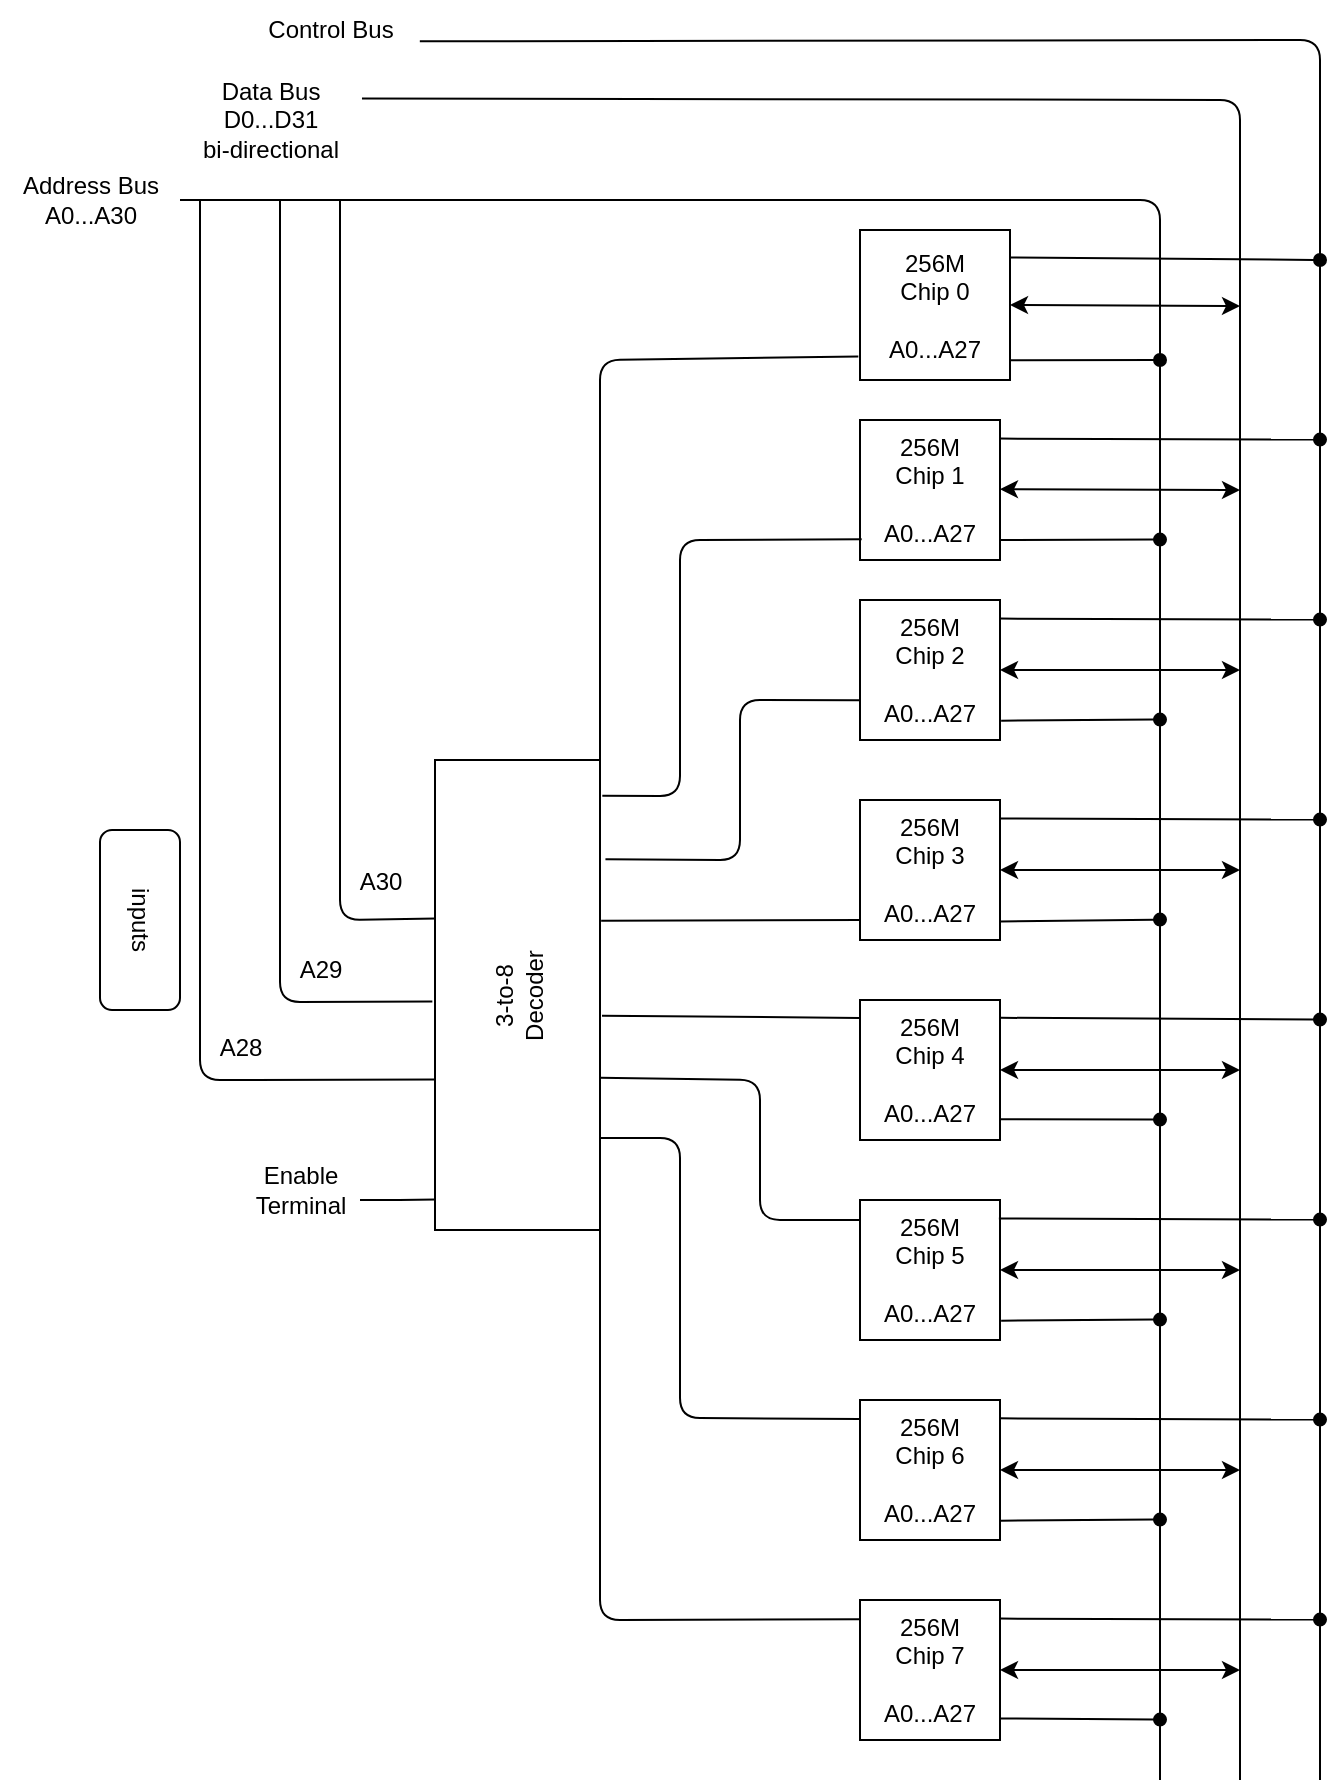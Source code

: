<mxfile>
    <diagram id="E7N28qEWIEuTFneOLCd9" name="Page-1">
        <mxGraphModel dx="756" dy="553" grid="1" gridSize="10" guides="1" tooltips="1" connect="1" arrows="1" fold="1" page="1" pageScale="1" pageWidth="850" pageHeight="1100" math="0" shadow="0">
            <root>
                <mxCell id="0"/>
                <mxCell id="1" parent="0"/>
                <mxCell id="2" value="3-to-8&lt;br&gt;Decoder" style="rounded=0;whiteSpace=wrap;html=1;rotation=-90;" vertex="1" parent="1">
                    <mxGeometry x="211.25" y="606.25" width="235" height="82.5" as="geometry"/>
                </mxCell>
                <mxCell id="3" value="" style="endArrow=none;html=1;entryX=0.663;entryY=0.006;entryDx=0;entryDy=0;entryPerimeter=0;" edge="1" parent="1" target="2">
                    <mxGeometry width="50" height="50" relative="1" as="geometry">
                        <mxPoint x="240" y="250" as="sourcePoint"/>
                        <mxPoint x="240" y="570" as="targetPoint"/>
                        <Array as="points">
                            <mxPoint x="240" y="610"/>
                        </Array>
                    </mxGeometry>
                </mxCell>
                <mxCell id="4" value="" style="endArrow=none;html=1;entryX=0.486;entryY=-0.016;entryDx=0;entryDy=0;entryPerimeter=0;" edge="1" parent="1" target="2">
                    <mxGeometry width="50" height="50" relative="1" as="geometry">
                        <mxPoint x="210" y="250" as="sourcePoint"/>
                        <mxPoint x="280" y="650" as="targetPoint"/>
                        <Array as="points">
                            <mxPoint x="210" y="651"/>
                        </Array>
                    </mxGeometry>
                </mxCell>
                <mxCell id="5" value="" style="endArrow=none;html=1;entryX=0.32;entryY=0.006;entryDx=0;entryDy=0;entryPerimeter=0;" edge="1" parent="1" target="2">
                    <mxGeometry width="50" height="50" relative="1" as="geometry">
                        <mxPoint x="170" y="250" as="sourcePoint"/>
                        <mxPoint x="250" y="700" as="targetPoint"/>
                        <Array as="points">
                            <mxPoint x="170" y="690"/>
                        </Array>
                    </mxGeometry>
                </mxCell>
                <mxCell id="6" value="256M&lt;br&gt;Chip 0&lt;br&gt;&lt;br&gt;A0...A27" style="whiteSpace=wrap;html=1;aspect=fixed;" vertex="1" parent="1">
                    <mxGeometry x="500" y="265" width="75" height="75" as="geometry"/>
                </mxCell>
                <mxCell id="7" value="256M&lt;br&gt;Chip 1&lt;br&gt;&lt;br&gt;A0...A27" style="whiteSpace=wrap;html=1;aspect=fixed;" vertex="1" parent="1">
                    <mxGeometry x="500" y="360" width="70" height="70" as="geometry"/>
                </mxCell>
                <mxCell id="8" value="256M&lt;br&gt;Chip 2&lt;br&gt;&lt;br&gt;A0...A27" style="whiteSpace=wrap;html=1;aspect=fixed;" vertex="1" parent="1">
                    <mxGeometry x="500" y="450" width="70" height="70" as="geometry"/>
                </mxCell>
                <mxCell id="9" value="256M&lt;br&gt;Chip 3&lt;br&gt;&lt;br&gt;A0...A27" style="whiteSpace=wrap;html=1;aspect=fixed;" vertex="1" parent="1">
                    <mxGeometry x="500" y="550" width="70" height="70" as="geometry"/>
                </mxCell>
                <mxCell id="10" value="256M&lt;br&gt;Chip 4&lt;br&gt;&lt;br&gt;A0...A27" style="whiteSpace=wrap;html=1;aspect=fixed;" vertex="1" parent="1">
                    <mxGeometry x="500" y="650" width="70" height="70" as="geometry"/>
                </mxCell>
                <mxCell id="11" value="256M&lt;br&gt;Chip 5&lt;br&gt;&lt;br&gt;A0...A27" style="whiteSpace=wrap;html=1;aspect=fixed;" vertex="1" parent="1">
                    <mxGeometry x="500" y="750" width="70" height="70" as="geometry"/>
                </mxCell>
                <mxCell id="12" value="256M&lt;br&gt;Chip 6&lt;br&gt;&lt;br&gt;A0...A27" style="whiteSpace=wrap;html=1;aspect=fixed;" vertex="1" parent="1">
                    <mxGeometry x="500" y="850" width="70" height="70" as="geometry"/>
                </mxCell>
                <mxCell id="13" value="256M&lt;br&gt;Chip 7&lt;br&gt;&lt;br&gt;A0...A27" style="whiteSpace=wrap;html=1;aspect=fixed;" vertex="1" parent="1">
                    <mxGeometry x="500" y="950" width="70" height="70" as="geometry"/>
                </mxCell>
                <mxCell id="14" value="A30" style="text;html=1;align=center;verticalAlign=middle;resizable=0;points=[];autosize=1;strokeColor=none;fillColor=none;" vertex="1" parent="1">
                    <mxGeometry x="240" y="576.25" width="40" height="30" as="geometry"/>
                </mxCell>
                <mxCell id="15" value="A29" style="text;html=1;align=center;verticalAlign=middle;resizable=0;points=[];autosize=1;strokeColor=none;fillColor=none;" vertex="1" parent="1">
                    <mxGeometry x="210" y="620" width="40" height="30" as="geometry"/>
                </mxCell>
                <mxCell id="16" value="A28" style="text;html=1;align=center;verticalAlign=middle;resizable=0;points=[];autosize=1;strokeColor=none;fillColor=none;" vertex="1" parent="1">
                    <mxGeometry x="170" y="658.75" width="40" height="30" as="geometry"/>
                </mxCell>
                <mxCell id="17" value="inputs" style="rounded=1;whiteSpace=wrap;html=1;rotation=90;align=center;" vertex="1" parent="1">
                    <mxGeometry x="95" y="590" width="90" height="40" as="geometry"/>
                </mxCell>
                <mxCell id="18" value="" style="endArrow=none;html=1;entryX=0.065;entryY=0.003;entryDx=0;entryDy=0;entryPerimeter=0;" edge="1" parent="1" target="2">
                    <mxGeometry width="50" height="50" relative="1" as="geometry">
                        <mxPoint x="250" y="750" as="sourcePoint"/>
                        <mxPoint x="297.995" y="699.8" as="targetPoint"/>
                        <Array as="points">
                            <mxPoint x="270" y="750"/>
                        </Array>
                    </mxGeometry>
                </mxCell>
                <mxCell id="19" value="Enable&lt;br&gt;Terminal" style="text;html=1;align=center;verticalAlign=middle;resizable=0;points=[];autosize=1;strokeColor=none;fillColor=none;" vertex="1" parent="1">
                    <mxGeometry x="185" y="725" width="70" height="40" as="geometry"/>
                </mxCell>
                <mxCell id="20" value="" style="endArrow=none;html=1;exitX=1;exitY=1;exitDx=0;exitDy=0;entryX=-0.011;entryY=0.843;entryDx=0;entryDy=0;entryPerimeter=0;" edge="1" parent="1" source="2" target="6">
                    <mxGeometry width="50" height="50" relative="1" as="geometry">
                        <mxPoint x="390" y="500" as="sourcePoint"/>
                        <mxPoint x="440" y="450" as="targetPoint"/>
                        <Array as="points">
                            <mxPoint x="370" y="330"/>
                        </Array>
                    </mxGeometry>
                </mxCell>
                <mxCell id="21" value="" style="endArrow=none;html=1;exitX=0.924;exitY=1.014;exitDx=0;exitDy=0;exitPerimeter=0;entryX=0.012;entryY=0.852;entryDx=0;entryDy=0;entryPerimeter=0;" edge="1" parent="1" source="2" target="7">
                    <mxGeometry width="50" height="50" relative="1" as="geometry">
                        <mxPoint x="410" y="520" as="sourcePoint"/>
                        <mxPoint x="460" y="470" as="targetPoint"/>
                        <Array as="points">
                            <mxPoint x="410" y="548"/>
                            <mxPoint x="410" y="420"/>
                        </Array>
                    </mxGeometry>
                </mxCell>
                <mxCell id="22" value="" style="endArrow=none;html=1;exitX=0.789;exitY=1.033;exitDx=0;exitDy=0;exitPerimeter=0;entryX=-0.005;entryY=0.716;entryDx=0;entryDy=0;entryPerimeter=0;" edge="1" parent="1" source="2" target="8">
                    <mxGeometry width="50" height="50" relative="1" as="geometry">
                        <mxPoint x="410" y="630" as="sourcePoint"/>
                        <mxPoint x="460" y="580" as="targetPoint"/>
                        <Array as="points">
                            <mxPoint x="440" y="580"/>
                            <mxPoint x="440" y="500"/>
                        </Array>
                    </mxGeometry>
                </mxCell>
                <mxCell id="23" value="" style="endArrow=none;html=1;exitX=0.658;exitY=1.007;exitDx=0;exitDy=0;exitPerimeter=0;" edge="1" parent="1" source="2">
                    <mxGeometry width="50" height="50" relative="1" as="geometry">
                        <mxPoint x="410" y="680" as="sourcePoint"/>
                        <mxPoint x="500" y="610" as="targetPoint"/>
                    </mxGeometry>
                </mxCell>
                <mxCell id="24" value="" style="endArrow=none;html=1;exitX=0.456;exitY=1.012;exitDx=0;exitDy=0;exitPerimeter=0;entryX=-0.004;entryY=0.128;entryDx=0;entryDy=0;entryPerimeter=0;" edge="1" parent="1" source="2" target="10">
                    <mxGeometry width="50" height="50" relative="1" as="geometry">
                        <mxPoint x="540" y="740" as="sourcePoint"/>
                        <mxPoint x="590" y="690" as="targetPoint"/>
                    </mxGeometry>
                </mxCell>
                <mxCell id="25" value="" style="endArrow=none;html=1;exitX=0.324;exitY=0.998;exitDx=0;exitDy=0;exitPerimeter=0;" edge="1" parent="1" source="2">
                    <mxGeometry width="50" height="50" relative="1" as="geometry">
                        <mxPoint x="460" y="830" as="sourcePoint"/>
                        <mxPoint x="500" y="760" as="targetPoint"/>
                        <Array as="points">
                            <mxPoint x="450" y="690"/>
                            <mxPoint x="450" y="760"/>
                        </Array>
                    </mxGeometry>
                </mxCell>
                <mxCell id="26" value="" style="endArrow=none;html=1;entryX=-0.004;entryY=0.135;entryDx=0;entryDy=0;entryPerimeter=0;" edge="1" parent="1" target="12">
                    <mxGeometry width="50" height="50" relative="1" as="geometry">
                        <mxPoint x="370" y="719" as="sourcePoint"/>
                        <mxPoint x="410" y="630" as="targetPoint"/>
                        <Array as="points">
                            <mxPoint x="410" y="719"/>
                            <mxPoint x="410" y="859"/>
                        </Array>
                    </mxGeometry>
                </mxCell>
                <mxCell id="27" value="" style="endArrow=none;html=1;entryX=-0.007;entryY=0.138;entryDx=0;entryDy=0;entryPerimeter=0;exitX=0;exitY=1;exitDx=0;exitDy=0;" edge="1" parent="1" source="2" target="13">
                    <mxGeometry width="50" height="50" relative="1" as="geometry">
                        <mxPoint x="370" y="770" as="sourcePoint"/>
                        <mxPoint x="420" y="770" as="targetPoint"/>
                        <Array as="points">
                            <mxPoint x="370" y="960"/>
                        </Array>
                    </mxGeometry>
                </mxCell>
                <mxCell id="29" value="" style="endArrow=none;html=1;" edge="1" parent="1">
                    <mxGeometry width="50" height="50" relative="1" as="geometry">
                        <mxPoint x="650" y="1040" as="sourcePoint"/>
                        <mxPoint x="160" y="250" as="targetPoint"/>
                        <Array as="points">
                            <mxPoint x="650" y="250"/>
                        </Array>
                    </mxGeometry>
                </mxCell>
                <mxCell id="31" value="" style="endArrow=none;html=1;entryX=1.011;entryY=0.32;entryDx=0;entryDy=0;entryPerimeter=0;" edge="1" parent="1" target="34">
                    <mxGeometry width="50" height="50" relative="1" as="geometry">
                        <mxPoint x="690" y="1040" as="sourcePoint"/>
                        <mxPoint x="260" y="200" as="targetPoint"/>
                        <Array as="points">
                            <mxPoint x="690" y="200"/>
                        </Array>
                    </mxGeometry>
                </mxCell>
                <mxCell id="32" value="" style="endArrow=none;html=1;entryX=0.999;entryY=0.689;entryDx=0;entryDy=0;entryPerimeter=0;" edge="1" parent="1" target="35">
                    <mxGeometry width="50" height="50" relative="1" as="geometry">
                        <mxPoint x="730" y="1040" as="sourcePoint"/>
                        <mxPoint x="280" y="170" as="targetPoint"/>
                        <Array as="points">
                            <mxPoint x="730" y="170"/>
                        </Array>
                    </mxGeometry>
                </mxCell>
                <mxCell id="33" value="Address Bus&lt;br&gt;A0...A30" style="text;html=1;align=center;verticalAlign=middle;resizable=0;points=[];autosize=1;strokeColor=none;fillColor=none;" vertex="1" parent="1">
                    <mxGeometry x="70" y="230" width="90" height="40" as="geometry"/>
                </mxCell>
                <mxCell id="34" value="Data Bus&lt;br&gt;D0...D31&lt;br&gt;bi-directional" style="text;html=1;align=center;verticalAlign=middle;resizable=0;points=[];autosize=1;strokeColor=none;fillColor=none;" vertex="1" parent="1">
                    <mxGeometry x="160" y="180" width="90" height="60" as="geometry"/>
                </mxCell>
                <mxCell id="35" value="Control Bus" style="text;html=1;align=center;verticalAlign=middle;resizable=0;points=[];autosize=1;strokeColor=none;fillColor=none;" vertex="1" parent="1">
                    <mxGeometry x="190" y="150" width="90" height="30" as="geometry"/>
                </mxCell>
                <mxCell id="42" value="" style="endArrow=oval;html=1;endFill=1;exitX=0.999;exitY=0.183;exitDx=0;exitDy=0;exitPerimeter=0;" edge="1" parent="1" source="6">
                    <mxGeometry width="50" height="50" relative="1" as="geometry">
                        <mxPoint x="530" y="340" as="sourcePoint"/>
                        <mxPoint x="730" y="280" as="targetPoint"/>
                    </mxGeometry>
                </mxCell>
                <mxCell id="44" value="" style="endArrow=oval;html=1;endFill=1;exitX=1.002;exitY=0.869;exitDx=0;exitDy=0;exitPerimeter=0;" edge="1" parent="1" source="6">
                    <mxGeometry width="50" height="50" relative="1" as="geometry">
                        <mxPoint x="580" y="330" as="sourcePoint"/>
                        <mxPoint x="650" y="330" as="targetPoint"/>
                    </mxGeometry>
                </mxCell>
                <mxCell id="45" value="" style="endArrow=oval;html=1;endFill=1;exitX=0.999;exitY=0.133;exitDx=0;exitDy=0;exitPerimeter=0;" edge="1" parent="1" source="7">
                    <mxGeometry width="50" height="50" relative="1" as="geometry">
                        <mxPoint x="571.26" y="369.38" as="sourcePoint"/>
                        <mxPoint x="730" y="369.79" as="targetPoint"/>
                    </mxGeometry>
                </mxCell>
                <mxCell id="47" value="" style="endArrow=oval;html=1;endFill=1;exitX=1.003;exitY=0.857;exitDx=0;exitDy=0;exitPerimeter=0;" edge="1" parent="1" source="7">
                    <mxGeometry width="50" height="50" relative="1" as="geometry">
                        <mxPoint x="560" y="420" as="sourcePoint"/>
                        <mxPoint x="650" y="419.79" as="targetPoint"/>
                    </mxGeometry>
                </mxCell>
                <mxCell id="48" value="" style="endArrow=oval;html=1;endFill=1;exitX=0.999;exitY=0.133;exitDx=0;exitDy=0;exitPerimeter=0;" edge="1" parent="1" source="8">
                    <mxGeometry width="50" height="50" relative="1" as="geometry">
                        <mxPoint x="571.26" y="459.38" as="sourcePoint"/>
                        <mxPoint x="730" y="459.79" as="targetPoint"/>
                    </mxGeometry>
                </mxCell>
                <mxCell id="50" value="" style="endArrow=oval;html=1;endFill=1;exitX=1.008;exitY=0.862;exitDx=0;exitDy=0;exitPerimeter=0;" edge="1" parent="1" source="8">
                    <mxGeometry width="50" height="50" relative="1" as="geometry">
                        <mxPoint x="570" y="509.79" as="sourcePoint"/>
                        <mxPoint x="650" y="509.79" as="targetPoint"/>
                    </mxGeometry>
                </mxCell>
                <mxCell id="51" value="" style="endArrow=oval;html=1;endFill=1;exitX=0.997;exitY=0.132;exitDx=0;exitDy=0;exitPerimeter=0;" edge="1" parent="1" source="9">
                    <mxGeometry width="50" height="50" relative="1" as="geometry">
                        <mxPoint x="590" y="560" as="sourcePoint"/>
                        <mxPoint x="730" y="559.79" as="targetPoint"/>
                    </mxGeometry>
                </mxCell>
                <mxCell id="53" value="" style="endArrow=oval;html=1;endFill=1;exitX=1.003;exitY=0.867;exitDx=0;exitDy=0;exitPerimeter=0;" edge="1" parent="1" source="9">
                    <mxGeometry width="50" height="50" relative="1" as="geometry">
                        <mxPoint x="580" y="610" as="sourcePoint"/>
                        <mxPoint x="650" y="609.79" as="targetPoint"/>
                    </mxGeometry>
                </mxCell>
                <mxCell id="54" value="" style="endArrow=oval;html=1;endFill=1;exitX=1.003;exitY=0.127;exitDx=0;exitDy=0;exitPerimeter=0;" edge="1" parent="1" source="10">
                    <mxGeometry width="50" height="50" relative="1" as="geometry">
                        <mxPoint x="590" y="660" as="sourcePoint"/>
                        <mxPoint x="730" y="659.79" as="targetPoint"/>
                    </mxGeometry>
                </mxCell>
                <mxCell id="56" value="" style="endArrow=oval;html=1;endFill=1;exitX=0.997;exitY=0.851;exitDx=0;exitDy=0;exitPerimeter=0;" edge="1" parent="1" source="10">
                    <mxGeometry width="50" height="50" relative="1" as="geometry">
                        <mxPoint x="590" y="710" as="sourcePoint"/>
                        <mxPoint x="650" y="709.79" as="targetPoint"/>
                    </mxGeometry>
                </mxCell>
                <mxCell id="57" value="" style="endArrow=oval;html=1;endFill=1;exitX=0.992;exitY=0.132;exitDx=0;exitDy=0;exitPerimeter=0;" edge="1" parent="1" source="11">
                    <mxGeometry width="50" height="50" relative="1" as="geometry">
                        <mxPoint x="590" y="760" as="sourcePoint"/>
                        <mxPoint x="730" y="759.79" as="targetPoint"/>
                    </mxGeometry>
                </mxCell>
                <mxCell id="59" value="" style="endArrow=oval;html=1;endFill=1;exitX=1.008;exitY=0.862;exitDx=0;exitDy=0;exitPerimeter=0;" edge="1" parent="1" source="11">
                    <mxGeometry width="50" height="50" relative="1" as="geometry">
                        <mxPoint x="580" y="810" as="sourcePoint"/>
                        <mxPoint x="650" y="809.79" as="targetPoint"/>
                    </mxGeometry>
                </mxCell>
                <mxCell id="60" value="" style="endArrow=oval;html=1;endFill=1;exitX=0.994;exitY=0.131;exitDx=0;exitDy=0;exitPerimeter=0;" edge="1" parent="1" source="12">
                    <mxGeometry width="50" height="50" relative="1" as="geometry">
                        <mxPoint x="571.26" y="859.38" as="sourcePoint"/>
                        <mxPoint x="730" y="859.79" as="targetPoint"/>
                    </mxGeometry>
                </mxCell>
                <mxCell id="62" value="" style="endArrow=oval;html=1;endFill=1;exitX=1.003;exitY=0.862;exitDx=0;exitDy=0;exitPerimeter=0;" edge="1" parent="1" source="12">
                    <mxGeometry width="50" height="50" relative="1" as="geometry">
                        <mxPoint x="590" y="910" as="sourcePoint"/>
                        <mxPoint x="650" y="909.79" as="targetPoint"/>
                    </mxGeometry>
                </mxCell>
                <mxCell id="63" value="" style="endArrow=oval;html=1;endFill=1;exitX=1.002;exitY=0.133;exitDx=0;exitDy=0;exitPerimeter=0;" edge="1" parent="1" source="13">
                    <mxGeometry width="50" height="50" relative="1" as="geometry">
                        <mxPoint x="571.26" y="959.38" as="sourcePoint"/>
                        <mxPoint x="730" y="959.79" as="targetPoint"/>
                    </mxGeometry>
                </mxCell>
                <mxCell id="65" value="" style="endArrow=oval;html=1;endFill=1;exitX=0.997;exitY=0.846;exitDx=0;exitDy=0;exitPerimeter=0;" edge="1" parent="1" source="13">
                    <mxGeometry width="50" height="50" relative="1" as="geometry">
                        <mxPoint x="590" y="1010" as="sourcePoint"/>
                        <mxPoint x="650" y="1009.79" as="targetPoint"/>
                    </mxGeometry>
                </mxCell>
                <mxCell id="67" value="" style="endArrow=classic;startArrow=classic;html=1;exitX=1;exitY=0.5;exitDx=0;exitDy=0;" edge="1" parent="1" source="6">
                    <mxGeometry width="50" height="50" relative="1" as="geometry">
                        <mxPoint x="400" y="460" as="sourcePoint"/>
                        <mxPoint x="690" y="303" as="targetPoint"/>
                    </mxGeometry>
                </mxCell>
                <mxCell id="68" value="" style="endArrow=classic;startArrow=classic;html=1;exitX=1;exitY=0.5;exitDx=0;exitDy=0;" edge="1" parent="1">
                    <mxGeometry width="50" height="50" relative="1" as="geometry">
                        <mxPoint x="570" y="394.62" as="sourcePoint"/>
                        <mxPoint x="690" y="395" as="targetPoint"/>
                    </mxGeometry>
                </mxCell>
                <mxCell id="69" value="" style="endArrow=classic;startArrow=classic;html=1;exitX=1;exitY=0.5;exitDx=0;exitDy=0;" edge="1" parent="1" source="8">
                    <mxGeometry width="50" height="50" relative="1" as="geometry">
                        <mxPoint x="595" y="484.62" as="sourcePoint"/>
                        <mxPoint x="690" y="485" as="targetPoint"/>
                    </mxGeometry>
                </mxCell>
                <mxCell id="70" value="" style="endArrow=classic;startArrow=classic;html=1;exitX=1;exitY=0.5;exitDx=0;exitDy=0;" edge="1" parent="1" source="9">
                    <mxGeometry width="50" height="50" relative="1" as="geometry">
                        <mxPoint x="580" y="495" as="sourcePoint"/>
                        <mxPoint x="690" y="585" as="targetPoint"/>
                    </mxGeometry>
                </mxCell>
                <mxCell id="71" value="" style="endArrow=classic;startArrow=classic;html=1;exitX=1;exitY=0.5;exitDx=0;exitDy=0;" edge="1" parent="1" source="10">
                    <mxGeometry width="50" height="50" relative="1" as="geometry">
                        <mxPoint x="590" y="505" as="sourcePoint"/>
                        <mxPoint x="690" y="685" as="targetPoint"/>
                    </mxGeometry>
                </mxCell>
                <mxCell id="72" value="" style="endArrow=classic;startArrow=classic;html=1;exitX=1;exitY=0.5;exitDx=0;exitDy=0;" edge="1" parent="1" source="11">
                    <mxGeometry width="50" height="50" relative="1" as="geometry">
                        <mxPoint x="580" y="695" as="sourcePoint"/>
                        <mxPoint x="690" y="785" as="targetPoint"/>
                    </mxGeometry>
                </mxCell>
                <mxCell id="73" value="" style="endArrow=classic;startArrow=classic;html=1;exitX=1;exitY=0.5;exitDx=0;exitDy=0;" edge="1" parent="1" source="12">
                    <mxGeometry width="50" height="50" relative="1" as="geometry">
                        <mxPoint x="590" y="705" as="sourcePoint"/>
                        <mxPoint x="690" y="885" as="targetPoint"/>
                    </mxGeometry>
                </mxCell>
                <mxCell id="74" value="" style="endArrow=classic;startArrow=classic;html=1;exitX=1;exitY=0.5;exitDx=0;exitDy=0;" edge="1" parent="1" source="13">
                    <mxGeometry width="50" height="50" relative="1" as="geometry">
                        <mxPoint x="600" y="715" as="sourcePoint"/>
                        <mxPoint x="690" y="985" as="targetPoint"/>
                    </mxGeometry>
                </mxCell>
            </root>
        </mxGraphModel>
    </diagram>
</mxfile>
